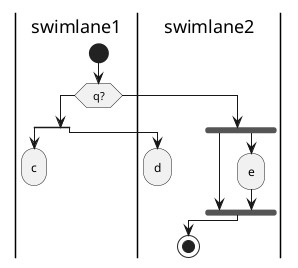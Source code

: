 {
  "sha1": "nlh9hc4p3oq54hy17c7klepcbdjdoh0",
  "insertion": {
    "when": "2024-06-04T17:28:38.801Z",
    "url": "https://forum.plantuml.net/10017/split-fork-if-swimlane-bug",
    "user": "plantuml@gmail.com"
  }
}
@startuml

|swimlane1|
start

|swimlane1|
if(q?)
|swimlane1|
  split
    :c;
    detach
|swimlane2|
  split again
    :d;
    detach
  end split
|swimlane1|
else
|swimlane2|
  fork
  fork again
    :e;
  end fork
endif

stop
@enduml
